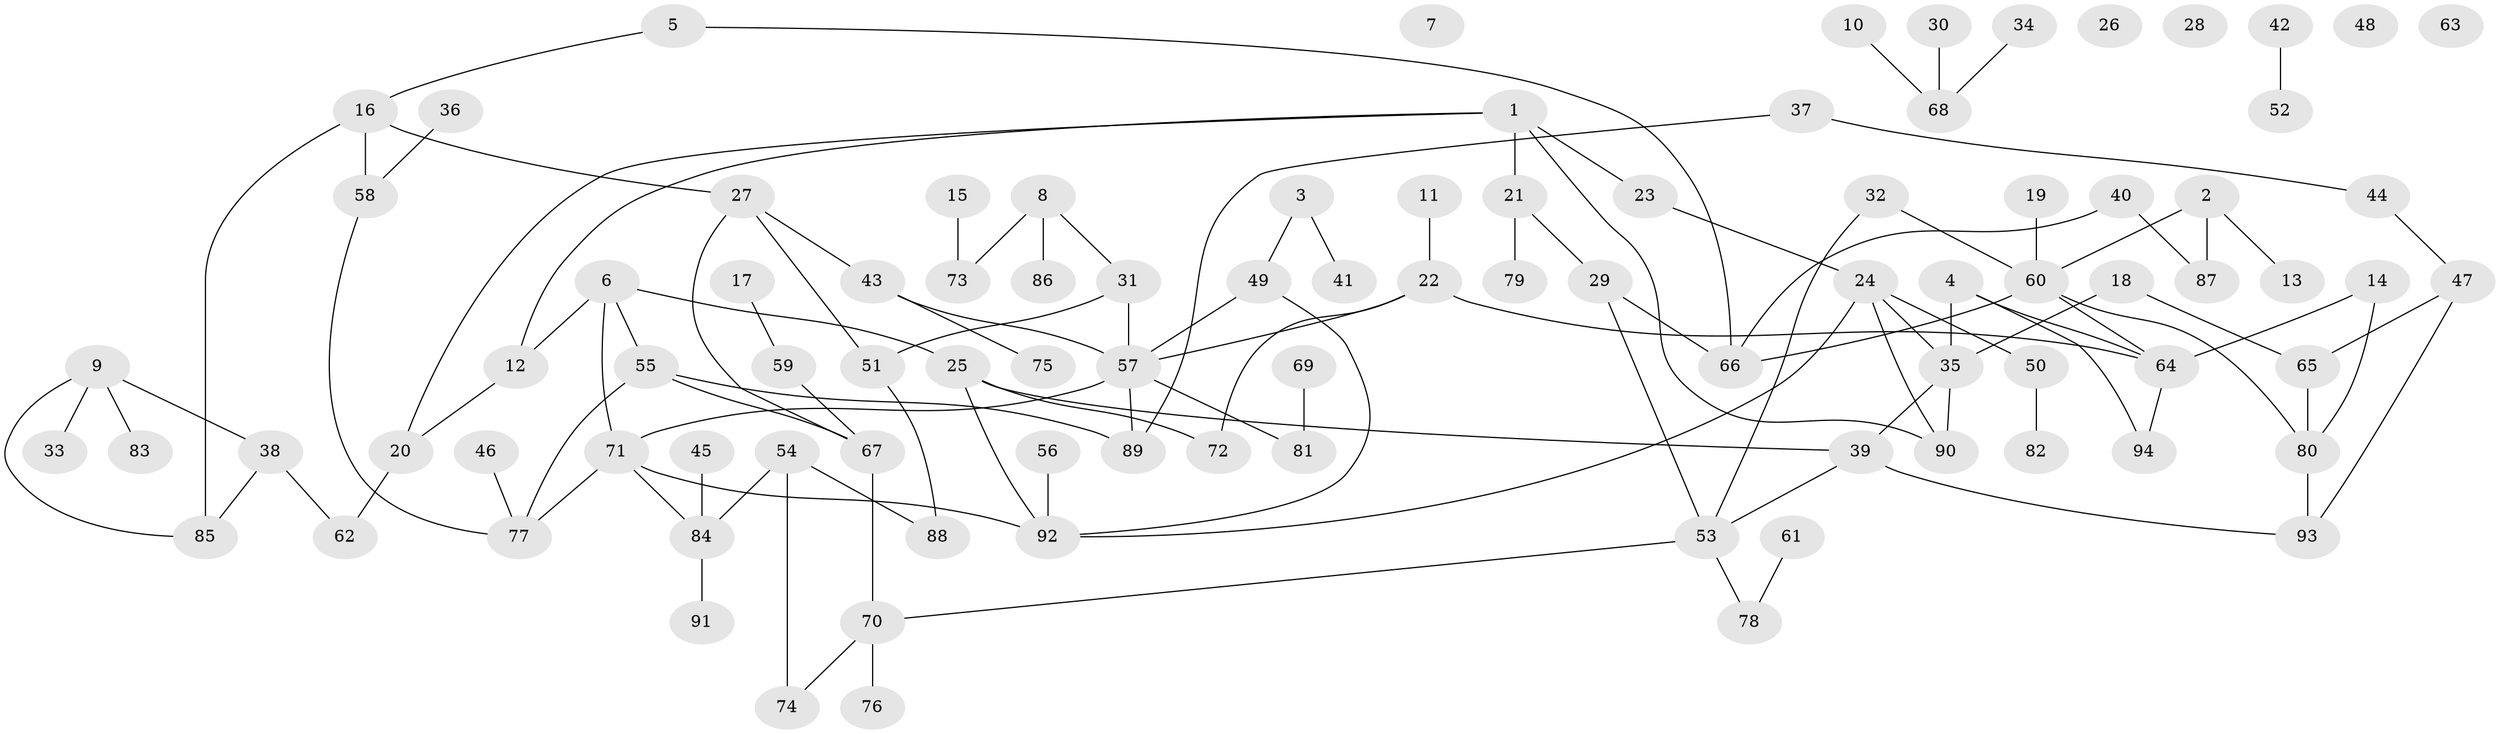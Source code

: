 // Generated by graph-tools (version 1.1) at 2025/40/03/09/25 04:40:19]
// undirected, 94 vertices, 116 edges
graph export_dot {
graph [start="1"]
  node [color=gray90,style=filled];
  1;
  2;
  3;
  4;
  5;
  6;
  7;
  8;
  9;
  10;
  11;
  12;
  13;
  14;
  15;
  16;
  17;
  18;
  19;
  20;
  21;
  22;
  23;
  24;
  25;
  26;
  27;
  28;
  29;
  30;
  31;
  32;
  33;
  34;
  35;
  36;
  37;
  38;
  39;
  40;
  41;
  42;
  43;
  44;
  45;
  46;
  47;
  48;
  49;
  50;
  51;
  52;
  53;
  54;
  55;
  56;
  57;
  58;
  59;
  60;
  61;
  62;
  63;
  64;
  65;
  66;
  67;
  68;
  69;
  70;
  71;
  72;
  73;
  74;
  75;
  76;
  77;
  78;
  79;
  80;
  81;
  82;
  83;
  84;
  85;
  86;
  87;
  88;
  89;
  90;
  91;
  92;
  93;
  94;
  1 -- 12;
  1 -- 20;
  1 -- 21;
  1 -- 23;
  1 -- 90;
  2 -- 13;
  2 -- 60;
  2 -- 87;
  3 -- 41;
  3 -- 49;
  4 -- 35;
  4 -- 64;
  4 -- 94;
  5 -- 16;
  5 -- 66;
  6 -- 12;
  6 -- 25;
  6 -- 55;
  6 -- 71;
  8 -- 31;
  8 -- 73;
  8 -- 86;
  9 -- 33;
  9 -- 38;
  9 -- 83;
  9 -- 85;
  10 -- 68;
  11 -- 22;
  12 -- 20;
  14 -- 64;
  14 -- 80;
  15 -- 73;
  16 -- 27;
  16 -- 58;
  16 -- 85;
  17 -- 59;
  18 -- 35;
  18 -- 65;
  19 -- 60;
  20 -- 62;
  21 -- 29;
  21 -- 79;
  22 -- 57;
  22 -- 64;
  22 -- 72;
  23 -- 24;
  24 -- 35;
  24 -- 50;
  24 -- 90;
  24 -- 92;
  25 -- 39;
  25 -- 72;
  25 -- 92;
  27 -- 43;
  27 -- 51;
  27 -- 67;
  29 -- 53;
  29 -- 66;
  30 -- 68;
  31 -- 51;
  31 -- 57;
  32 -- 53;
  32 -- 60;
  34 -- 68;
  35 -- 39;
  35 -- 90;
  36 -- 58;
  37 -- 44;
  37 -- 89;
  38 -- 62;
  38 -- 85;
  39 -- 53;
  39 -- 93;
  40 -- 66;
  40 -- 87;
  42 -- 52;
  43 -- 57;
  43 -- 75;
  44 -- 47;
  45 -- 84;
  46 -- 77;
  47 -- 65;
  47 -- 93;
  49 -- 57;
  49 -- 92;
  50 -- 82;
  51 -- 88;
  53 -- 70;
  53 -- 78;
  54 -- 74;
  54 -- 84;
  54 -- 88;
  55 -- 67;
  55 -- 77;
  55 -- 89;
  56 -- 92;
  57 -- 71;
  57 -- 81;
  57 -- 89;
  58 -- 77;
  59 -- 67;
  60 -- 64;
  60 -- 66;
  60 -- 80;
  61 -- 78;
  64 -- 94;
  65 -- 80;
  67 -- 70;
  69 -- 81;
  70 -- 74;
  70 -- 76;
  71 -- 77;
  71 -- 84;
  71 -- 92;
  80 -- 93;
  84 -- 91;
}
